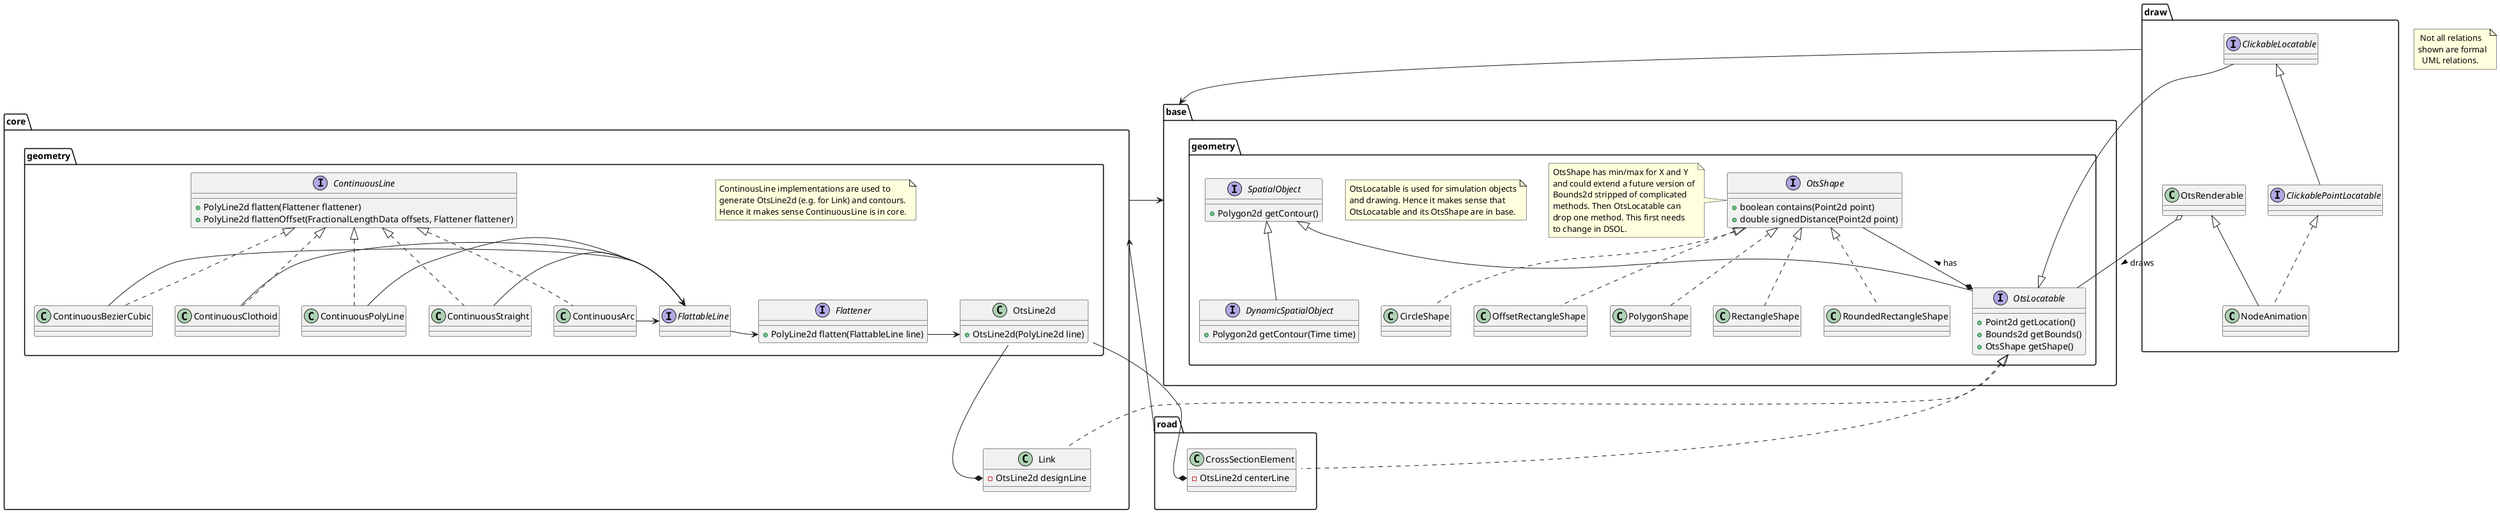 @startuml

note as N1
     Not all relations 
    shown are formal
      UML relations.
end note

package base.geometry {
    note as N1
        OtsLocatable is used for simulation objects
        and drawing. Hence it makes sense that
        OtsLocatable and its OtsShape are in base.
    end note
    
    interface SpatialObject {
        + Polygon2d getContour()
    }

    interface DynamicSpatialObject extends SpatialObject {
        + Polygon2d getContour(Time time)
    }

    interface OtsLocatable extends SpatialObject {
        + Point2d getLocation()
        + Bounds2d getBounds()
        + OtsShape getShape()
    }
    OtsShape --* OtsLocatable: < has
    
    interface OtsShape {
        + boolean contains(Point2d point)
        + double signedDistance(Point2d point)
    }
    
    note left of OtsShape
        OtsShape has min/max for X and Y 
        and could extend a future version of
        Bounds2d stripped of complicated
        methods. Then OtsLocatable can
        drop one method. This first needs
        to change in DSOL.
    end note

    class CircleShape implements OtsShape
    class OffsetRectangleShape implements OtsShape
    class PolygonShape implements OtsShape
    class RectangleShape implements OtsShape
    class RoundedRectangleShape implements OtsShape
}

package core {
    class Link implements base.geometry.OtsLocatable {
        - OtsLine2d designLine
    }
    core.geometry.OtsLine2d --* Link::designLine

    'class Node implements base.geometry.OtsLocatable

    'class Gtu implements base.geometry.OtsLocatable, base.geometry.DynamicSpatialObject

    'interface LocatedObject extends base.geometry.OtsLocatable {
    '    + Length getHeight()
    '    + String getFullId()
    '}

    'class StaticObject implements LocatedObject
    
    package geometry {
        note as N1
            ContinousLine implementations are used to 
            generate OtsLine2d (e.g. for Link) and contours.
            Hence it makes sense ContinuousLine is in core.
        end note
    
        class OtsLine2d {
            + OtsLine2d(PolyLine2d line)
        }
        
        interface FlattableLine
        FlattableLine -> Flattener::flatten
        
        interface Flattener {
            + PolyLine2d flatten(FlattableLine line)
        }
        Flattener::flatten -> OtsLine2d::OtsLine2d
        
        interface ContinuousLine {
            + PolyLine2d flatten(Flattener flattener)
            + PolyLine2d flattenOffset(FractionalLengthData offsets, Flattener flattener)
        }
        
        class ContinuousArc implements ContinuousLine
        ContinuousArc -> FlattableLine
        class ContinuousBezierCubic implements ContinuousLine
        ContinuousBezierCubic -> FlattableLine
        class ContinuousClothoid implements ContinuousLine
        ContinuousClothoid -> FlattableLine
        class ContinuousPolyLine implements ContinuousLine
        ContinuousPolyLine -> FlattableLine
        class ContinuousStraight implements ContinuousLine
        ContinuousStraight -> FlattableLine
    }
}
core --> base

package draw {
    interface ClickableLocatable extends base.geometry.OtsLocatable

    interface ClickablePointLocatable extends draw.ClickableLocatable

    class NodeAnimation extends OtsRenderable implements draw.ClickablePointLocatable
    
    class OtsRenderable
    OtsRenderable o-- base.geometry.OtsLocatable: draws >
}
draw --> base

package road {
    class CrossSectionElement implements base.geometry.OtsLocatable {
        - OtsLine2d centerLine
    }
    core.geometry.OtsLine2d --* CrossSectionElement::centerLine

    'class Lane extends road.CrossSectionElement

    'interface LaneBasedObject extends core.LocatedObject {
    '    + Lane getLane()
    '    + Length getLongitudinalPosition()
    '    + Length getLength()
    '    + PolyLine2d getLine()
    '}

    'class LaneBasedGtu extends core.Gtu implements road.LaneBasedObject

    'interface Detector extends core.LocatedObject
}
road --> core

@enduml